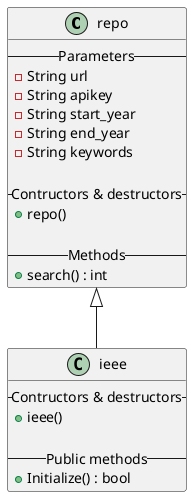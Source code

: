 @startuml

repo <|-- ieee

class repo {
    -- Parameters --
    - String url
    - String apikey
    - String start_year
    - String end_year
    - String keywords

    -- Contructors & destructors --
    + repo()

    -- Methods --
    + search() : int
}

class ieee {
    -- Contructors & destructors --
    + ieee()

    -- Public methods --
    + Initialize() : bool
}

@enduml